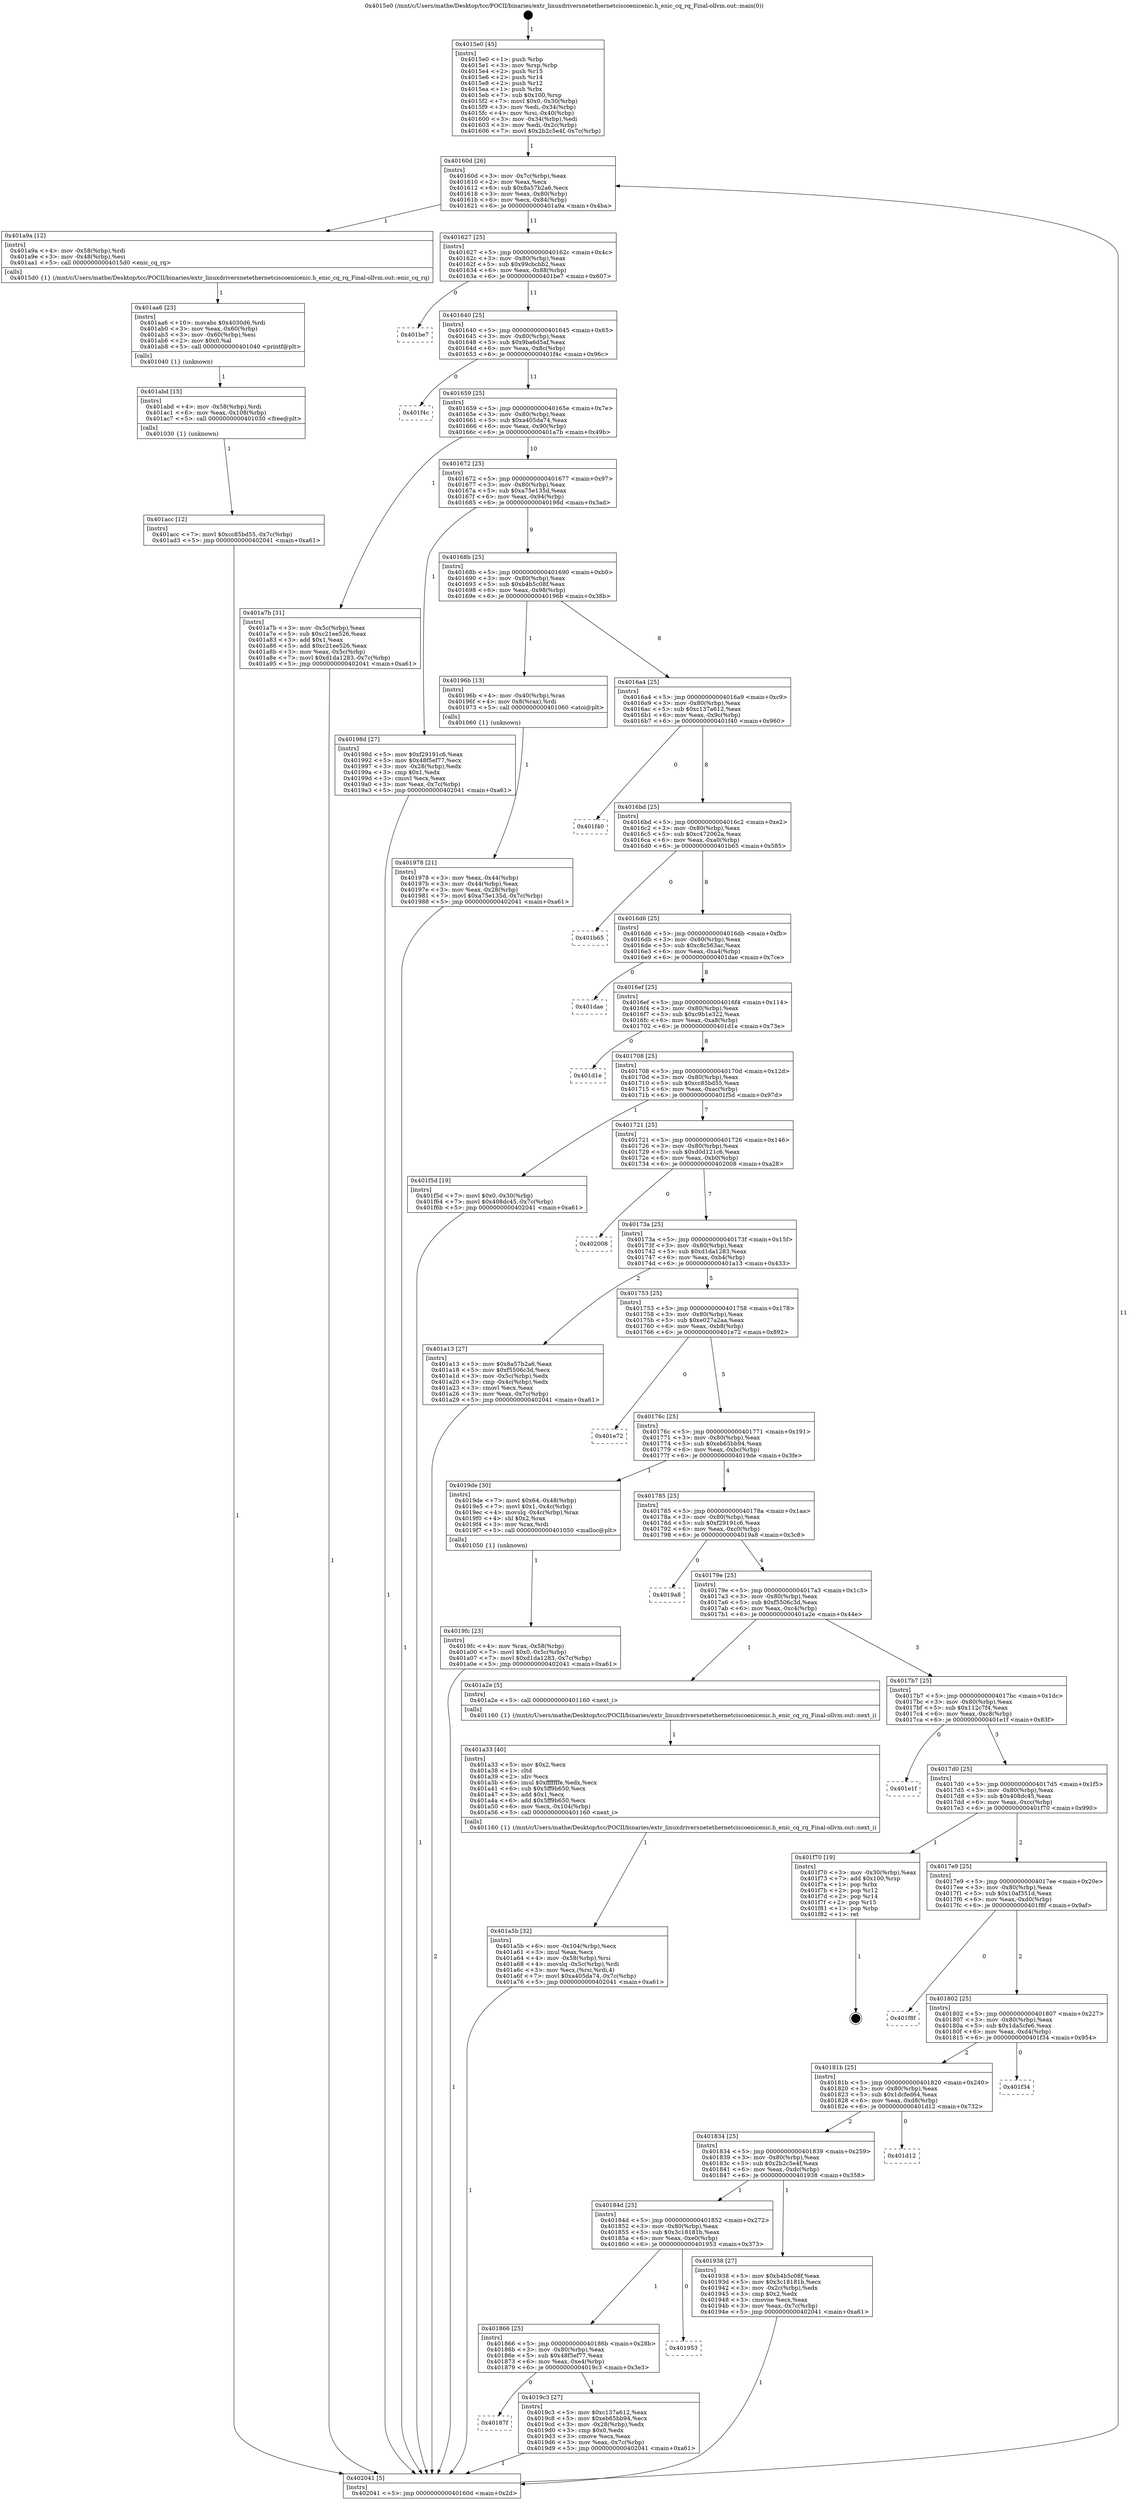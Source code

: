 digraph "0x4015e0" {
  label = "0x4015e0 (/mnt/c/Users/mathe/Desktop/tcc/POCII/binaries/extr_linuxdriversnetethernetciscoenicenic.h_enic_cq_rq_Final-ollvm.out::main(0))"
  labelloc = "t"
  node[shape=record]

  Entry [label="",width=0.3,height=0.3,shape=circle,fillcolor=black,style=filled]
  "0x40160d" [label="{
     0x40160d [26]\l
     | [instrs]\l
     &nbsp;&nbsp;0x40160d \<+3\>: mov -0x7c(%rbp),%eax\l
     &nbsp;&nbsp;0x401610 \<+2\>: mov %eax,%ecx\l
     &nbsp;&nbsp;0x401612 \<+6\>: sub $0x8a57b2a6,%ecx\l
     &nbsp;&nbsp;0x401618 \<+3\>: mov %eax,-0x80(%rbp)\l
     &nbsp;&nbsp;0x40161b \<+6\>: mov %ecx,-0x84(%rbp)\l
     &nbsp;&nbsp;0x401621 \<+6\>: je 0000000000401a9a \<main+0x4ba\>\l
  }"]
  "0x401a9a" [label="{
     0x401a9a [12]\l
     | [instrs]\l
     &nbsp;&nbsp;0x401a9a \<+4\>: mov -0x58(%rbp),%rdi\l
     &nbsp;&nbsp;0x401a9e \<+3\>: mov -0x48(%rbp),%esi\l
     &nbsp;&nbsp;0x401aa1 \<+5\>: call 00000000004015d0 \<enic_cq_rq\>\l
     | [calls]\l
     &nbsp;&nbsp;0x4015d0 \{1\} (/mnt/c/Users/mathe/Desktop/tcc/POCII/binaries/extr_linuxdriversnetethernetciscoenicenic.h_enic_cq_rq_Final-ollvm.out::enic_cq_rq)\l
  }"]
  "0x401627" [label="{
     0x401627 [25]\l
     | [instrs]\l
     &nbsp;&nbsp;0x401627 \<+5\>: jmp 000000000040162c \<main+0x4c\>\l
     &nbsp;&nbsp;0x40162c \<+3\>: mov -0x80(%rbp),%eax\l
     &nbsp;&nbsp;0x40162f \<+5\>: sub $0x99cbcbb2,%eax\l
     &nbsp;&nbsp;0x401634 \<+6\>: mov %eax,-0x88(%rbp)\l
     &nbsp;&nbsp;0x40163a \<+6\>: je 0000000000401be7 \<main+0x607\>\l
  }"]
  Exit [label="",width=0.3,height=0.3,shape=circle,fillcolor=black,style=filled,peripheries=2]
  "0x401be7" [label="{
     0x401be7\l
  }", style=dashed]
  "0x401640" [label="{
     0x401640 [25]\l
     | [instrs]\l
     &nbsp;&nbsp;0x401640 \<+5\>: jmp 0000000000401645 \<main+0x65\>\l
     &nbsp;&nbsp;0x401645 \<+3\>: mov -0x80(%rbp),%eax\l
     &nbsp;&nbsp;0x401648 \<+5\>: sub $0x9ba6d5af,%eax\l
     &nbsp;&nbsp;0x40164d \<+6\>: mov %eax,-0x8c(%rbp)\l
     &nbsp;&nbsp;0x401653 \<+6\>: je 0000000000401f4c \<main+0x96c\>\l
  }"]
  "0x401acc" [label="{
     0x401acc [12]\l
     | [instrs]\l
     &nbsp;&nbsp;0x401acc \<+7\>: movl $0xcc85bd55,-0x7c(%rbp)\l
     &nbsp;&nbsp;0x401ad3 \<+5\>: jmp 0000000000402041 \<main+0xa61\>\l
  }"]
  "0x401f4c" [label="{
     0x401f4c\l
  }", style=dashed]
  "0x401659" [label="{
     0x401659 [25]\l
     | [instrs]\l
     &nbsp;&nbsp;0x401659 \<+5\>: jmp 000000000040165e \<main+0x7e\>\l
     &nbsp;&nbsp;0x40165e \<+3\>: mov -0x80(%rbp),%eax\l
     &nbsp;&nbsp;0x401661 \<+5\>: sub $0xa405da74,%eax\l
     &nbsp;&nbsp;0x401666 \<+6\>: mov %eax,-0x90(%rbp)\l
     &nbsp;&nbsp;0x40166c \<+6\>: je 0000000000401a7b \<main+0x49b\>\l
  }"]
  "0x401abd" [label="{
     0x401abd [15]\l
     | [instrs]\l
     &nbsp;&nbsp;0x401abd \<+4\>: mov -0x58(%rbp),%rdi\l
     &nbsp;&nbsp;0x401ac1 \<+6\>: mov %eax,-0x108(%rbp)\l
     &nbsp;&nbsp;0x401ac7 \<+5\>: call 0000000000401030 \<free@plt\>\l
     | [calls]\l
     &nbsp;&nbsp;0x401030 \{1\} (unknown)\l
  }"]
  "0x401a7b" [label="{
     0x401a7b [31]\l
     | [instrs]\l
     &nbsp;&nbsp;0x401a7b \<+3\>: mov -0x5c(%rbp),%eax\l
     &nbsp;&nbsp;0x401a7e \<+5\>: sub $0xc21ee526,%eax\l
     &nbsp;&nbsp;0x401a83 \<+3\>: add $0x1,%eax\l
     &nbsp;&nbsp;0x401a86 \<+5\>: add $0xc21ee526,%eax\l
     &nbsp;&nbsp;0x401a8b \<+3\>: mov %eax,-0x5c(%rbp)\l
     &nbsp;&nbsp;0x401a8e \<+7\>: movl $0xd1da1283,-0x7c(%rbp)\l
     &nbsp;&nbsp;0x401a95 \<+5\>: jmp 0000000000402041 \<main+0xa61\>\l
  }"]
  "0x401672" [label="{
     0x401672 [25]\l
     | [instrs]\l
     &nbsp;&nbsp;0x401672 \<+5\>: jmp 0000000000401677 \<main+0x97\>\l
     &nbsp;&nbsp;0x401677 \<+3\>: mov -0x80(%rbp),%eax\l
     &nbsp;&nbsp;0x40167a \<+5\>: sub $0xa75e135d,%eax\l
     &nbsp;&nbsp;0x40167f \<+6\>: mov %eax,-0x94(%rbp)\l
     &nbsp;&nbsp;0x401685 \<+6\>: je 000000000040198d \<main+0x3ad\>\l
  }"]
  "0x401aa6" [label="{
     0x401aa6 [23]\l
     | [instrs]\l
     &nbsp;&nbsp;0x401aa6 \<+10\>: movabs $0x4030d6,%rdi\l
     &nbsp;&nbsp;0x401ab0 \<+3\>: mov %eax,-0x60(%rbp)\l
     &nbsp;&nbsp;0x401ab3 \<+3\>: mov -0x60(%rbp),%esi\l
     &nbsp;&nbsp;0x401ab6 \<+2\>: mov $0x0,%al\l
     &nbsp;&nbsp;0x401ab8 \<+5\>: call 0000000000401040 \<printf@plt\>\l
     | [calls]\l
     &nbsp;&nbsp;0x401040 \{1\} (unknown)\l
  }"]
  "0x40198d" [label="{
     0x40198d [27]\l
     | [instrs]\l
     &nbsp;&nbsp;0x40198d \<+5\>: mov $0xf29191c6,%eax\l
     &nbsp;&nbsp;0x401992 \<+5\>: mov $0x48f5ef77,%ecx\l
     &nbsp;&nbsp;0x401997 \<+3\>: mov -0x28(%rbp),%edx\l
     &nbsp;&nbsp;0x40199a \<+3\>: cmp $0x1,%edx\l
     &nbsp;&nbsp;0x40199d \<+3\>: cmovl %ecx,%eax\l
     &nbsp;&nbsp;0x4019a0 \<+3\>: mov %eax,-0x7c(%rbp)\l
     &nbsp;&nbsp;0x4019a3 \<+5\>: jmp 0000000000402041 \<main+0xa61\>\l
  }"]
  "0x40168b" [label="{
     0x40168b [25]\l
     | [instrs]\l
     &nbsp;&nbsp;0x40168b \<+5\>: jmp 0000000000401690 \<main+0xb0\>\l
     &nbsp;&nbsp;0x401690 \<+3\>: mov -0x80(%rbp),%eax\l
     &nbsp;&nbsp;0x401693 \<+5\>: sub $0xb4b5c08f,%eax\l
     &nbsp;&nbsp;0x401698 \<+6\>: mov %eax,-0x98(%rbp)\l
     &nbsp;&nbsp;0x40169e \<+6\>: je 000000000040196b \<main+0x38b\>\l
  }"]
  "0x401a5b" [label="{
     0x401a5b [32]\l
     | [instrs]\l
     &nbsp;&nbsp;0x401a5b \<+6\>: mov -0x104(%rbp),%ecx\l
     &nbsp;&nbsp;0x401a61 \<+3\>: imul %eax,%ecx\l
     &nbsp;&nbsp;0x401a64 \<+4\>: mov -0x58(%rbp),%rsi\l
     &nbsp;&nbsp;0x401a68 \<+4\>: movslq -0x5c(%rbp),%rdi\l
     &nbsp;&nbsp;0x401a6c \<+3\>: mov %ecx,(%rsi,%rdi,4)\l
     &nbsp;&nbsp;0x401a6f \<+7\>: movl $0xa405da74,-0x7c(%rbp)\l
     &nbsp;&nbsp;0x401a76 \<+5\>: jmp 0000000000402041 \<main+0xa61\>\l
  }"]
  "0x40196b" [label="{
     0x40196b [13]\l
     | [instrs]\l
     &nbsp;&nbsp;0x40196b \<+4\>: mov -0x40(%rbp),%rax\l
     &nbsp;&nbsp;0x40196f \<+4\>: mov 0x8(%rax),%rdi\l
     &nbsp;&nbsp;0x401973 \<+5\>: call 0000000000401060 \<atoi@plt\>\l
     | [calls]\l
     &nbsp;&nbsp;0x401060 \{1\} (unknown)\l
  }"]
  "0x4016a4" [label="{
     0x4016a4 [25]\l
     | [instrs]\l
     &nbsp;&nbsp;0x4016a4 \<+5\>: jmp 00000000004016a9 \<main+0xc9\>\l
     &nbsp;&nbsp;0x4016a9 \<+3\>: mov -0x80(%rbp),%eax\l
     &nbsp;&nbsp;0x4016ac \<+5\>: sub $0xc137a612,%eax\l
     &nbsp;&nbsp;0x4016b1 \<+6\>: mov %eax,-0x9c(%rbp)\l
     &nbsp;&nbsp;0x4016b7 \<+6\>: je 0000000000401f40 \<main+0x960\>\l
  }"]
  "0x401a33" [label="{
     0x401a33 [40]\l
     | [instrs]\l
     &nbsp;&nbsp;0x401a33 \<+5\>: mov $0x2,%ecx\l
     &nbsp;&nbsp;0x401a38 \<+1\>: cltd\l
     &nbsp;&nbsp;0x401a39 \<+2\>: idiv %ecx\l
     &nbsp;&nbsp;0x401a3b \<+6\>: imul $0xfffffffe,%edx,%ecx\l
     &nbsp;&nbsp;0x401a41 \<+6\>: sub $0x5ff9b650,%ecx\l
     &nbsp;&nbsp;0x401a47 \<+3\>: add $0x1,%ecx\l
     &nbsp;&nbsp;0x401a4a \<+6\>: add $0x5ff9b650,%ecx\l
     &nbsp;&nbsp;0x401a50 \<+6\>: mov %ecx,-0x104(%rbp)\l
     &nbsp;&nbsp;0x401a56 \<+5\>: call 0000000000401160 \<next_i\>\l
     | [calls]\l
     &nbsp;&nbsp;0x401160 \{1\} (/mnt/c/Users/mathe/Desktop/tcc/POCII/binaries/extr_linuxdriversnetethernetciscoenicenic.h_enic_cq_rq_Final-ollvm.out::next_i)\l
  }"]
  "0x401f40" [label="{
     0x401f40\l
  }", style=dashed]
  "0x4016bd" [label="{
     0x4016bd [25]\l
     | [instrs]\l
     &nbsp;&nbsp;0x4016bd \<+5\>: jmp 00000000004016c2 \<main+0xe2\>\l
     &nbsp;&nbsp;0x4016c2 \<+3\>: mov -0x80(%rbp),%eax\l
     &nbsp;&nbsp;0x4016c5 \<+5\>: sub $0xc472062a,%eax\l
     &nbsp;&nbsp;0x4016ca \<+6\>: mov %eax,-0xa0(%rbp)\l
     &nbsp;&nbsp;0x4016d0 \<+6\>: je 0000000000401b65 \<main+0x585\>\l
  }"]
  "0x4019fc" [label="{
     0x4019fc [23]\l
     | [instrs]\l
     &nbsp;&nbsp;0x4019fc \<+4\>: mov %rax,-0x58(%rbp)\l
     &nbsp;&nbsp;0x401a00 \<+7\>: movl $0x0,-0x5c(%rbp)\l
     &nbsp;&nbsp;0x401a07 \<+7\>: movl $0xd1da1283,-0x7c(%rbp)\l
     &nbsp;&nbsp;0x401a0e \<+5\>: jmp 0000000000402041 \<main+0xa61\>\l
  }"]
  "0x401b65" [label="{
     0x401b65\l
  }", style=dashed]
  "0x4016d6" [label="{
     0x4016d6 [25]\l
     | [instrs]\l
     &nbsp;&nbsp;0x4016d6 \<+5\>: jmp 00000000004016db \<main+0xfb\>\l
     &nbsp;&nbsp;0x4016db \<+3\>: mov -0x80(%rbp),%eax\l
     &nbsp;&nbsp;0x4016de \<+5\>: sub $0xc8c563ac,%eax\l
     &nbsp;&nbsp;0x4016e3 \<+6\>: mov %eax,-0xa4(%rbp)\l
     &nbsp;&nbsp;0x4016e9 \<+6\>: je 0000000000401dae \<main+0x7ce\>\l
  }"]
  "0x40187f" [label="{
     0x40187f\l
  }", style=dashed]
  "0x401dae" [label="{
     0x401dae\l
  }", style=dashed]
  "0x4016ef" [label="{
     0x4016ef [25]\l
     | [instrs]\l
     &nbsp;&nbsp;0x4016ef \<+5\>: jmp 00000000004016f4 \<main+0x114\>\l
     &nbsp;&nbsp;0x4016f4 \<+3\>: mov -0x80(%rbp),%eax\l
     &nbsp;&nbsp;0x4016f7 \<+5\>: sub $0xc9b1e322,%eax\l
     &nbsp;&nbsp;0x4016fc \<+6\>: mov %eax,-0xa8(%rbp)\l
     &nbsp;&nbsp;0x401702 \<+6\>: je 0000000000401d1e \<main+0x73e\>\l
  }"]
  "0x4019c3" [label="{
     0x4019c3 [27]\l
     | [instrs]\l
     &nbsp;&nbsp;0x4019c3 \<+5\>: mov $0xc137a612,%eax\l
     &nbsp;&nbsp;0x4019c8 \<+5\>: mov $0xeb65bb94,%ecx\l
     &nbsp;&nbsp;0x4019cd \<+3\>: mov -0x28(%rbp),%edx\l
     &nbsp;&nbsp;0x4019d0 \<+3\>: cmp $0x0,%edx\l
     &nbsp;&nbsp;0x4019d3 \<+3\>: cmove %ecx,%eax\l
     &nbsp;&nbsp;0x4019d6 \<+3\>: mov %eax,-0x7c(%rbp)\l
     &nbsp;&nbsp;0x4019d9 \<+5\>: jmp 0000000000402041 \<main+0xa61\>\l
  }"]
  "0x401d1e" [label="{
     0x401d1e\l
  }", style=dashed]
  "0x401708" [label="{
     0x401708 [25]\l
     | [instrs]\l
     &nbsp;&nbsp;0x401708 \<+5\>: jmp 000000000040170d \<main+0x12d\>\l
     &nbsp;&nbsp;0x40170d \<+3\>: mov -0x80(%rbp),%eax\l
     &nbsp;&nbsp;0x401710 \<+5\>: sub $0xcc85bd55,%eax\l
     &nbsp;&nbsp;0x401715 \<+6\>: mov %eax,-0xac(%rbp)\l
     &nbsp;&nbsp;0x40171b \<+6\>: je 0000000000401f5d \<main+0x97d\>\l
  }"]
  "0x401866" [label="{
     0x401866 [25]\l
     | [instrs]\l
     &nbsp;&nbsp;0x401866 \<+5\>: jmp 000000000040186b \<main+0x28b\>\l
     &nbsp;&nbsp;0x40186b \<+3\>: mov -0x80(%rbp),%eax\l
     &nbsp;&nbsp;0x40186e \<+5\>: sub $0x48f5ef77,%eax\l
     &nbsp;&nbsp;0x401873 \<+6\>: mov %eax,-0xe4(%rbp)\l
     &nbsp;&nbsp;0x401879 \<+6\>: je 00000000004019c3 \<main+0x3e3\>\l
  }"]
  "0x401f5d" [label="{
     0x401f5d [19]\l
     | [instrs]\l
     &nbsp;&nbsp;0x401f5d \<+7\>: movl $0x0,-0x30(%rbp)\l
     &nbsp;&nbsp;0x401f64 \<+7\>: movl $0x408dc45,-0x7c(%rbp)\l
     &nbsp;&nbsp;0x401f6b \<+5\>: jmp 0000000000402041 \<main+0xa61\>\l
  }"]
  "0x401721" [label="{
     0x401721 [25]\l
     | [instrs]\l
     &nbsp;&nbsp;0x401721 \<+5\>: jmp 0000000000401726 \<main+0x146\>\l
     &nbsp;&nbsp;0x401726 \<+3\>: mov -0x80(%rbp),%eax\l
     &nbsp;&nbsp;0x401729 \<+5\>: sub $0xd0d121c6,%eax\l
     &nbsp;&nbsp;0x40172e \<+6\>: mov %eax,-0xb0(%rbp)\l
     &nbsp;&nbsp;0x401734 \<+6\>: je 0000000000402008 \<main+0xa28\>\l
  }"]
  "0x401953" [label="{
     0x401953\l
  }", style=dashed]
  "0x402008" [label="{
     0x402008\l
  }", style=dashed]
  "0x40173a" [label="{
     0x40173a [25]\l
     | [instrs]\l
     &nbsp;&nbsp;0x40173a \<+5\>: jmp 000000000040173f \<main+0x15f\>\l
     &nbsp;&nbsp;0x40173f \<+3\>: mov -0x80(%rbp),%eax\l
     &nbsp;&nbsp;0x401742 \<+5\>: sub $0xd1da1283,%eax\l
     &nbsp;&nbsp;0x401747 \<+6\>: mov %eax,-0xb4(%rbp)\l
     &nbsp;&nbsp;0x40174d \<+6\>: je 0000000000401a13 \<main+0x433\>\l
  }"]
  "0x401978" [label="{
     0x401978 [21]\l
     | [instrs]\l
     &nbsp;&nbsp;0x401978 \<+3\>: mov %eax,-0x44(%rbp)\l
     &nbsp;&nbsp;0x40197b \<+3\>: mov -0x44(%rbp),%eax\l
     &nbsp;&nbsp;0x40197e \<+3\>: mov %eax,-0x28(%rbp)\l
     &nbsp;&nbsp;0x401981 \<+7\>: movl $0xa75e135d,-0x7c(%rbp)\l
     &nbsp;&nbsp;0x401988 \<+5\>: jmp 0000000000402041 \<main+0xa61\>\l
  }"]
  "0x401a13" [label="{
     0x401a13 [27]\l
     | [instrs]\l
     &nbsp;&nbsp;0x401a13 \<+5\>: mov $0x8a57b2a6,%eax\l
     &nbsp;&nbsp;0x401a18 \<+5\>: mov $0xf5506c3d,%ecx\l
     &nbsp;&nbsp;0x401a1d \<+3\>: mov -0x5c(%rbp),%edx\l
     &nbsp;&nbsp;0x401a20 \<+3\>: cmp -0x4c(%rbp),%edx\l
     &nbsp;&nbsp;0x401a23 \<+3\>: cmovl %ecx,%eax\l
     &nbsp;&nbsp;0x401a26 \<+3\>: mov %eax,-0x7c(%rbp)\l
     &nbsp;&nbsp;0x401a29 \<+5\>: jmp 0000000000402041 \<main+0xa61\>\l
  }"]
  "0x401753" [label="{
     0x401753 [25]\l
     | [instrs]\l
     &nbsp;&nbsp;0x401753 \<+5\>: jmp 0000000000401758 \<main+0x178\>\l
     &nbsp;&nbsp;0x401758 \<+3\>: mov -0x80(%rbp),%eax\l
     &nbsp;&nbsp;0x40175b \<+5\>: sub $0xe027a2aa,%eax\l
     &nbsp;&nbsp;0x401760 \<+6\>: mov %eax,-0xb8(%rbp)\l
     &nbsp;&nbsp;0x401766 \<+6\>: je 0000000000401e72 \<main+0x892\>\l
  }"]
  "0x4015e0" [label="{
     0x4015e0 [45]\l
     | [instrs]\l
     &nbsp;&nbsp;0x4015e0 \<+1\>: push %rbp\l
     &nbsp;&nbsp;0x4015e1 \<+3\>: mov %rsp,%rbp\l
     &nbsp;&nbsp;0x4015e4 \<+2\>: push %r15\l
     &nbsp;&nbsp;0x4015e6 \<+2\>: push %r14\l
     &nbsp;&nbsp;0x4015e8 \<+2\>: push %r12\l
     &nbsp;&nbsp;0x4015ea \<+1\>: push %rbx\l
     &nbsp;&nbsp;0x4015eb \<+7\>: sub $0x100,%rsp\l
     &nbsp;&nbsp;0x4015f2 \<+7\>: movl $0x0,-0x30(%rbp)\l
     &nbsp;&nbsp;0x4015f9 \<+3\>: mov %edi,-0x34(%rbp)\l
     &nbsp;&nbsp;0x4015fc \<+4\>: mov %rsi,-0x40(%rbp)\l
     &nbsp;&nbsp;0x401600 \<+3\>: mov -0x34(%rbp),%edi\l
     &nbsp;&nbsp;0x401603 \<+3\>: mov %edi,-0x2c(%rbp)\l
     &nbsp;&nbsp;0x401606 \<+7\>: movl $0x2b2c5e4f,-0x7c(%rbp)\l
  }"]
  "0x401e72" [label="{
     0x401e72\l
  }", style=dashed]
  "0x40176c" [label="{
     0x40176c [25]\l
     | [instrs]\l
     &nbsp;&nbsp;0x40176c \<+5\>: jmp 0000000000401771 \<main+0x191\>\l
     &nbsp;&nbsp;0x401771 \<+3\>: mov -0x80(%rbp),%eax\l
     &nbsp;&nbsp;0x401774 \<+5\>: sub $0xeb65bb94,%eax\l
     &nbsp;&nbsp;0x401779 \<+6\>: mov %eax,-0xbc(%rbp)\l
     &nbsp;&nbsp;0x40177f \<+6\>: je 00000000004019de \<main+0x3fe\>\l
  }"]
  "0x402041" [label="{
     0x402041 [5]\l
     | [instrs]\l
     &nbsp;&nbsp;0x402041 \<+5\>: jmp 000000000040160d \<main+0x2d\>\l
  }"]
  "0x4019de" [label="{
     0x4019de [30]\l
     | [instrs]\l
     &nbsp;&nbsp;0x4019de \<+7\>: movl $0x64,-0x48(%rbp)\l
     &nbsp;&nbsp;0x4019e5 \<+7\>: movl $0x1,-0x4c(%rbp)\l
     &nbsp;&nbsp;0x4019ec \<+4\>: movslq -0x4c(%rbp),%rax\l
     &nbsp;&nbsp;0x4019f0 \<+4\>: shl $0x2,%rax\l
     &nbsp;&nbsp;0x4019f4 \<+3\>: mov %rax,%rdi\l
     &nbsp;&nbsp;0x4019f7 \<+5\>: call 0000000000401050 \<malloc@plt\>\l
     | [calls]\l
     &nbsp;&nbsp;0x401050 \{1\} (unknown)\l
  }"]
  "0x401785" [label="{
     0x401785 [25]\l
     | [instrs]\l
     &nbsp;&nbsp;0x401785 \<+5\>: jmp 000000000040178a \<main+0x1aa\>\l
     &nbsp;&nbsp;0x40178a \<+3\>: mov -0x80(%rbp),%eax\l
     &nbsp;&nbsp;0x40178d \<+5\>: sub $0xf29191c6,%eax\l
     &nbsp;&nbsp;0x401792 \<+6\>: mov %eax,-0xc0(%rbp)\l
     &nbsp;&nbsp;0x401798 \<+6\>: je 00000000004019a8 \<main+0x3c8\>\l
  }"]
  "0x40184d" [label="{
     0x40184d [25]\l
     | [instrs]\l
     &nbsp;&nbsp;0x40184d \<+5\>: jmp 0000000000401852 \<main+0x272\>\l
     &nbsp;&nbsp;0x401852 \<+3\>: mov -0x80(%rbp),%eax\l
     &nbsp;&nbsp;0x401855 \<+5\>: sub $0x3c18181b,%eax\l
     &nbsp;&nbsp;0x40185a \<+6\>: mov %eax,-0xe0(%rbp)\l
     &nbsp;&nbsp;0x401860 \<+6\>: je 0000000000401953 \<main+0x373\>\l
  }"]
  "0x4019a8" [label="{
     0x4019a8\l
  }", style=dashed]
  "0x40179e" [label="{
     0x40179e [25]\l
     | [instrs]\l
     &nbsp;&nbsp;0x40179e \<+5\>: jmp 00000000004017a3 \<main+0x1c3\>\l
     &nbsp;&nbsp;0x4017a3 \<+3\>: mov -0x80(%rbp),%eax\l
     &nbsp;&nbsp;0x4017a6 \<+5\>: sub $0xf5506c3d,%eax\l
     &nbsp;&nbsp;0x4017ab \<+6\>: mov %eax,-0xc4(%rbp)\l
     &nbsp;&nbsp;0x4017b1 \<+6\>: je 0000000000401a2e \<main+0x44e\>\l
  }"]
  "0x401938" [label="{
     0x401938 [27]\l
     | [instrs]\l
     &nbsp;&nbsp;0x401938 \<+5\>: mov $0xb4b5c08f,%eax\l
     &nbsp;&nbsp;0x40193d \<+5\>: mov $0x3c18181b,%ecx\l
     &nbsp;&nbsp;0x401942 \<+3\>: mov -0x2c(%rbp),%edx\l
     &nbsp;&nbsp;0x401945 \<+3\>: cmp $0x2,%edx\l
     &nbsp;&nbsp;0x401948 \<+3\>: cmovne %ecx,%eax\l
     &nbsp;&nbsp;0x40194b \<+3\>: mov %eax,-0x7c(%rbp)\l
     &nbsp;&nbsp;0x40194e \<+5\>: jmp 0000000000402041 \<main+0xa61\>\l
  }"]
  "0x401a2e" [label="{
     0x401a2e [5]\l
     | [instrs]\l
     &nbsp;&nbsp;0x401a2e \<+5\>: call 0000000000401160 \<next_i\>\l
     | [calls]\l
     &nbsp;&nbsp;0x401160 \{1\} (/mnt/c/Users/mathe/Desktop/tcc/POCII/binaries/extr_linuxdriversnetethernetciscoenicenic.h_enic_cq_rq_Final-ollvm.out::next_i)\l
  }"]
  "0x4017b7" [label="{
     0x4017b7 [25]\l
     | [instrs]\l
     &nbsp;&nbsp;0x4017b7 \<+5\>: jmp 00000000004017bc \<main+0x1dc\>\l
     &nbsp;&nbsp;0x4017bc \<+3\>: mov -0x80(%rbp),%eax\l
     &nbsp;&nbsp;0x4017bf \<+5\>: sub $0x112c7f4,%eax\l
     &nbsp;&nbsp;0x4017c4 \<+6\>: mov %eax,-0xc8(%rbp)\l
     &nbsp;&nbsp;0x4017ca \<+6\>: je 0000000000401e1f \<main+0x83f\>\l
  }"]
  "0x401834" [label="{
     0x401834 [25]\l
     | [instrs]\l
     &nbsp;&nbsp;0x401834 \<+5\>: jmp 0000000000401839 \<main+0x259\>\l
     &nbsp;&nbsp;0x401839 \<+3\>: mov -0x80(%rbp),%eax\l
     &nbsp;&nbsp;0x40183c \<+5\>: sub $0x2b2c5e4f,%eax\l
     &nbsp;&nbsp;0x401841 \<+6\>: mov %eax,-0xdc(%rbp)\l
     &nbsp;&nbsp;0x401847 \<+6\>: je 0000000000401938 \<main+0x358\>\l
  }"]
  "0x401e1f" [label="{
     0x401e1f\l
  }", style=dashed]
  "0x4017d0" [label="{
     0x4017d0 [25]\l
     | [instrs]\l
     &nbsp;&nbsp;0x4017d0 \<+5\>: jmp 00000000004017d5 \<main+0x1f5\>\l
     &nbsp;&nbsp;0x4017d5 \<+3\>: mov -0x80(%rbp),%eax\l
     &nbsp;&nbsp;0x4017d8 \<+5\>: sub $0x408dc45,%eax\l
     &nbsp;&nbsp;0x4017dd \<+6\>: mov %eax,-0xcc(%rbp)\l
     &nbsp;&nbsp;0x4017e3 \<+6\>: je 0000000000401f70 \<main+0x990\>\l
  }"]
  "0x401d12" [label="{
     0x401d12\l
  }", style=dashed]
  "0x401f70" [label="{
     0x401f70 [19]\l
     | [instrs]\l
     &nbsp;&nbsp;0x401f70 \<+3\>: mov -0x30(%rbp),%eax\l
     &nbsp;&nbsp;0x401f73 \<+7\>: add $0x100,%rsp\l
     &nbsp;&nbsp;0x401f7a \<+1\>: pop %rbx\l
     &nbsp;&nbsp;0x401f7b \<+2\>: pop %r12\l
     &nbsp;&nbsp;0x401f7d \<+2\>: pop %r14\l
     &nbsp;&nbsp;0x401f7f \<+2\>: pop %r15\l
     &nbsp;&nbsp;0x401f81 \<+1\>: pop %rbp\l
     &nbsp;&nbsp;0x401f82 \<+1\>: ret\l
  }"]
  "0x4017e9" [label="{
     0x4017e9 [25]\l
     | [instrs]\l
     &nbsp;&nbsp;0x4017e9 \<+5\>: jmp 00000000004017ee \<main+0x20e\>\l
     &nbsp;&nbsp;0x4017ee \<+3\>: mov -0x80(%rbp),%eax\l
     &nbsp;&nbsp;0x4017f1 \<+5\>: sub $0x10af351d,%eax\l
     &nbsp;&nbsp;0x4017f6 \<+6\>: mov %eax,-0xd0(%rbp)\l
     &nbsp;&nbsp;0x4017fc \<+6\>: je 0000000000401f8f \<main+0x9af\>\l
  }"]
  "0x40181b" [label="{
     0x40181b [25]\l
     | [instrs]\l
     &nbsp;&nbsp;0x40181b \<+5\>: jmp 0000000000401820 \<main+0x240\>\l
     &nbsp;&nbsp;0x401820 \<+3\>: mov -0x80(%rbp),%eax\l
     &nbsp;&nbsp;0x401823 \<+5\>: sub $0x1dcfed64,%eax\l
     &nbsp;&nbsp;0x401828 \<+6\>: mov %eax,-0xd8(%rbp)\l
     &nbsp;&nbsp;0x40182e \<+6\>: je 0000000000401d12 \<main+0x732\>\l
  }"]
  "0x401f8f" [label="{
     0x401f8f\l
  }", style=dashed]
  "0x401802" [label="{
     0x401802 [25]\l
     | [instrs]\l
     &nbsp;&nbsp;0x401802 \<+5\>: jmp 0000000000401807 \<main+0x227\>\l
     &nbsp;&nbsp;0x401807 \<+3\>: mov -0x80(%rbp),%eax\l
     &nbsp;&nbsp;0x40180a \<+5\>: sub $0x1da5cfe6,%eax\l
     &nbsp;&nbsp;0x40180f \<+6\>: mov %eax,-0xd4(%rbp)\l
     &nbsp;&nbsp;0x401815 \<+6\>: je 0000000000401f34 \<main+0x954\>\l
  }"]
  "0x401f34" [label="{
     0x401f34\l
  }", style=dashed]
  Entry -> "0x4015e0" [label=" 1"]
  "0x40160d" -> "0x401a9a" [label=" 1"]
  "0x40160d" -> "0x401627" [label=" 11"]
  "0x401f70" -> Exit [label=" 1"]
  "0x401627" -> "0x401be7" [label=" 0"]
  "0x401627" -> "0x401640" [label=" 11"]
  "0x401f5d" -> "0x402041" [label=" 1"]
  "0x401640" -> "0x401f4c" [label=" 0"]
  "0x401640" -> "0x401659" [label=" 11"]
  "0x401acc" -> "0x402041" [label=" 1"]
  "0x401659" -> "0x401a7b" [label=" 1"]
  "0x401659" -> "0x401672" [label=" 10"]
  "0x401abd" -> "0x401acc" [label=" 1"]
  "0x401672" -> "0x40198d" [label=" 1"]
  "0x401672" -> "0x40168b" [label=" 9"]
  "0x401aa6" -> "0x401abd" [label=" 1"]
  "0x40168b" -> "0x40196b" [label=" 1"]
  "0x40168b" -> "0x4016a4" [label=" 8"]
  "0x401a9a" -> "0x401aa6" [label=" 1"]
  "0x4016a4" -> "0x401f40" [label=" 0"]
  "0x4016a4" -> "0x4016bd" [label=" 8"]
  "0x401a7b" -> "0x402041" [label=" 1"]
  "0x4016bd" -> "0x401b65" [label=" 0"]
  "0x4016bd" -> "0x4016d6" [label=" 8"]
  "0x401a5b" -> "0x402041" [label=" 1"]
  "0x4016d6" -> "0x401dae" [label=" 0"]
  "0x4016d6" -> "0x4016ef" [label=" 8"]
  "0x401a33" -> "0x401a5b" [label=" 1"]
  "0x4016ef" -> "0x401d1e" [label=" 0"]
  "0x4016ef" -> "0x401708" [label=" 8"]
  "0x401a2e" -> "0x401a33" [label=" 1"]
  "0x401708" -> "0x401f5d" [label=" 1"]
  "0x401708" -> "0x401721" [label=" 7"]
  "0x4019fc" -> "0x402041" [label=" 1"]
  "0x401721" -> "0x402008" [label=" 0"]
  "0x401721" -> "0x40173a" [label=" 7"]
  "0x4019de" -> "0x4019fc" [label=" 1"]
  "0x40173a" -> "0x401a13" [label=" 2"]
  "0x40173a" -> "0x401753" [label=" 5"]
  "0x401866" -> "0x40187f" [label=" 0"]
  "0x401753" -> "0x401e72" [label=" 0"]
  "0x401753" -> "0x40176c" [label=" 5"]
  "0x401866" -> "0x4019c3" [label=" 1"]
  "0x40176c" -> "0x4019de" [label=" 1"]
  "0x40176c" -> "0x401785" [label=" 4"]
  "0x401a13" -> "0x402041" [label=" 2"]
  "0x401785" -> "0x4019a8" [label=" 0"]
  "0x401785" -> "0x40179e" [label=" 4"]
  "0x40184d" -> "0x401866" [label=" 1"]
  "0x40179e" -> "0x401a2e" [label=" 1"]
  "0x40179e" -> "0x4017b7" [label=" 3"]
  "0x40184d" -> "0x401953" [label=" 0"]
  "0x4017b7" -> "0x401e1f" [label=" 0"]
  "0x4017b7" -> "0x4017d0" [label=" 3"]
  "0x40198d" -> "0x402041" [label=" 1"]
  "0x4017d0" -> "0x401f70" [label=" 1"]
  "0x4017d0" -> "0x4017e9" [label=" 2"]
  "0x401978" -> "0x402041" [label=" 1"]
  "0x4017e9" -> "0x401f8f" [label=" 0"]
  "0x4017e9" -> "0x401802" [label=" 2"]
  "0x402041" -> "0x40160d" [label=" 11"]
  "0x401802" -> "0x401f34" [label=" 0"]
  "0x401802" -> "0x40181b" [label=" 2"]
  "0x40196b" -> "0x401978" [label=" 1"]
  "0x40181b" -> "0x401d12" [label=" 0"]
  "0x40181b" -> "0x401834" [label=" 2"]
  "0x4019c3" -> "0x402041" [label=" 1"]
  "0x401834" -> "0x401938" [label=" 1"]
  "0x401834" -> "0x40184d" [label=" 1"]
  "0x401938" -> "0x402041" [label=" 1"]
  "0x4015e0" -> "0x40160d" [label=" 1"]
}
